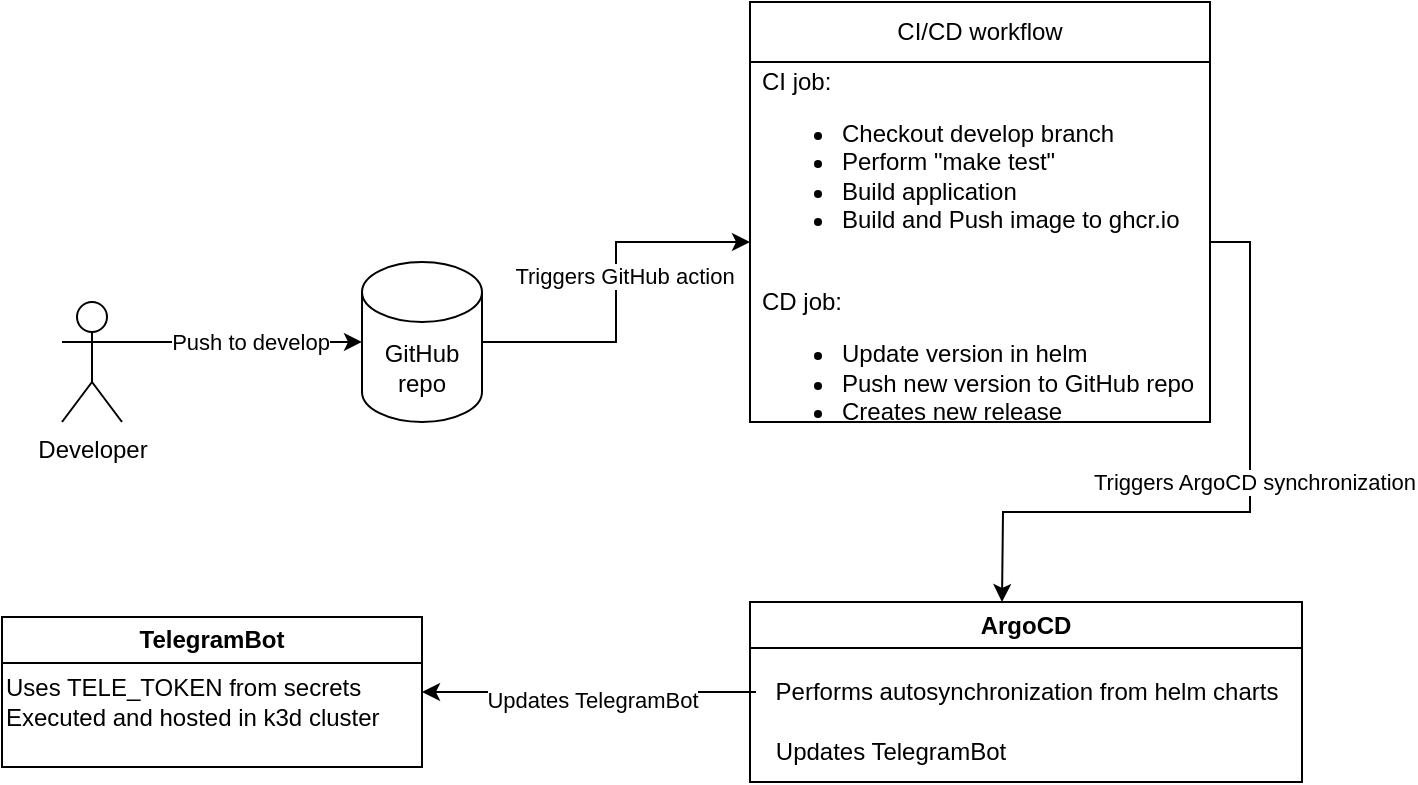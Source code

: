 <mxfile version="22.1.7" type="github">
  <diagram name="Page-1" id="t8wCQ7tXZv-2bxK0fcjP">
    <mxGraphModel dx="1562" dy="830" grid="1" gridSize="10" guides="1" tooltips="1" connect="1" arrows="1" fold="1" page="1" pageScale="1" pageWidth="827" pageHeight="1169" math="0" shadow="0">
      <root>
        <mxCell id="0" />
        <mxCell id="1" parent="0" />
        <mxCell id="9Z9TL7PvHt9BOacIorQI-5" style="edgeStyle=orthogonalEdgeStyle;rounded=0;orthogonalLoop=1;jettySize=auto;html=1;exitX=1;exitY=0.333;exitDx=0;exitDy=0;exitPerimeter=0;" edge="1" parent="1" source="9Z9TL7PvHt9BOacIorQI-1" target="9Z9TL7PvHt9BOacIorQI-6">
          <mxGeometry relative="1" as="geometry">
            <mxPoint x="170" y="290" as="targetPoint" />
          </mxGeometry>
        </mxCell>
        <mxCell id="9Z9TL7PvHt9BOacIorQI-7" value="Push to develop" style="edgeLabel;html=1;align=center;verticalAlign=middle;resizable=0;points=[];" vertex="1" connectable="0" parent="9Z9TL7PvHt9BOacIorQI-5">
          <mxGeometry x="0.067" relative="1" as="geometry">
            <mxPoint as="offset" />
          </mxGeometry>
        </mxCell>
        <mxCell id="9Z9TL7PvHt9BOacIorQI-1" value="Developer" style="shape=umlActor;verticalLabelPosition=bottom;verticalAlign=top;html=1;outlineConnect=0;" vertex="1" parent="1">
          <mxGeometry x="70" y="270" width="30" height="60" as="geometry" />
        </mxCell>
        <mxCell id="9Z9TL7PvHt9BOacIorQI-12" style="edgeStyle=orthogonalEdgeStyle;rounded=0;orthogonalLoop=1;jettySize=auto;html=1;" edge="1" parent="1" source="9Z9TL7PvHt9BOacIorQI-6" target="9Z9TL7PvHt9BOacIorQI-9">
          <mxGeometry relative="1" as="geometry" />
        </mxCell>
        <mxCell id="9Z9TL7PvHt9BOacIorQI-13" value="Triggers GitHub action" style="edgeLabel;html=1;align=center;verticalAlign=middle;resizable=0;points=[];" vertex="1" connectable="0" parent="9Z9TL7PvHt9BOacIorQI-12">
          <mxGeometry x="0.09" y="-4" relative="1" as="geometry">
            <mxPoint as="offset" />
          </mxGeometry>
        </mxCell>
        <mxCell id="9Z9TL7PvHt9BOacIorQI-6" value="GitHub repo" style="shape=cylinder3;whiteSpace=wrap;html=1;boundedLbl=1;backgroundOutline=1;size=15;" vertex="1" parent="1">
          <mxGeometry x="220" y="250" width="60" height="80" as="geometry" />
        </mxCell>
        <mxCell id="9Z9TL7PvHt9BOacIorQI-8" value="CI/CD workflow" style="swimlane;fontStyle=0;childLayout=stackLayout;horizontal=1;startSize=30;horizontalStack=0;resizeParent=1;resizeParentMax=0;resizeLast=0;collapsible=1;marginBottom=0;whiteSpace=wrap;html=1;" vertex="1" parent="1">
          <mxGeometry x="414" y="120" width="230" height="210" as="geometry" />
        </mxCell>
        <mxCell id="9Z9TL7PvHt9BOacIorQI-14" style="edgeStyle=orthogonalEdgeStyle;rounded=0;orthogonalLoop=1;jettySize=auto;html=1;exitX=1;exitY=0.5;exitDx=0;exitDy=0;" edge="1" parent="9Z9TL7PvHt9BOacIorQI-8" source="9Z9TL7PvHt9BOacIorQI-9" target="9Z9TL7PvHt9BOacIorQI-9">
          <mxGeometry relative="1" as="geometry" />
        </mxCell>
        <mxCell id="9Z9TL7PvHt9BOacIorQI-15" style="edgeStyle=orthogonalEdgeStyle;rounded=0;orthogonalLoop=1;jettySize=auto;html=1;" edge="1" parent="9Z9TL7PvHt9BOacIorQI-8" source="9Z9TL7PvHt9BOacIorQI-9">
          <mxGeometry relative="1" as="geometry">
            <mxPoint x="126" y="300" as="targetPoint" />
          </mxGeometry>
        </mxCell>
        <mxCell id="9Z9TL7PvHt9BOacIorQI-16" value="Triggers ArgoCD synchronization" style="edgeLabel;html=1;align=center;verticalAlign=middle;resizable=0;points=[];" vertex="1" connectable="0" parent="9Z9TL7PvHt9BOacIorQI-15">
          <mxGeometry x="-0.251" y="2" relative="1" as="geometry">
            <mxPoint y="19" as="offset" />
          </mxGeometry>
        </mxCell>
        <mxCell id="9Z9TL7PvHt9BOacIorQI-9" value="CI job:&lt;br&gt;&lt;ul&gt;&lt;li&gt;Checkout develop branch&lt;/li&gt;&lt;li&gt;Perform &quot;make test&quot;&lt;/li&gt;&lt;li&gt;Build application&lt;/li&gt;&lt;li&gt;Build and Push image to ghcr.io&lt;/li&gt;&lt;/ul&gt;&lt;br&gt;CD job:&lt;br&gt;&lt;ul&gt;&lt;li&gt;Update version in helm&lt;/li&gt;&lt;li&gt;Push new version to GitHub repo&lt;/li&gt;&lt;li&gt;Creates new release&lt;/li&gt;&lt;/ul&gt;" style="text;strokeColor=none;fillColor=none;align=left;verticalAlign=middle;spacingLeft=4;spacingRight=4;overflow=hidden;points=[[0,0.5],[1,0.5]];portConstraint=eastwest;rotatable=0;whiteSpace=wrap;html=1;" vertex="1" parent="9Z9TL7PvHt9BOacIorQI-8">
          <mxGeometry y="30" width="230" height="180" as="geometry" />
        </mxCell>
        <mxCell id="9Z9TL7PvHt9BOacIorQI-18" value="ArgoCD" style="swimlane;whiteSpace=wrap;html=1;" vertex="1" parent="1">
          <mxGeometry x="414" y="420" width="276" height="90" as="geometry" />
        </mxCell>
        <mxCell id="9Z9TL7PvHt9BOacIorQI-22" value="Updates TelegramBot" style="text;html=1;align=center;verticalAlign=middle;resizable=0;points=[];autosize=1;strokeColor=none;fillColor=none;" vertex="1" parent="9Z9TL7PvHt9BOacIorQI-18">
          <mxGeometry y="60" width="140" height="30" as="geometry" />
        </mxCell>
        <mxCell id="9Z9TL7PvHt9BOacIorQI-25" style="edgeStyle=orthogonalEdgeStyle;rounded=0;orthogonalLoop=1;jettySize=auto;html=1;entryX=1;entryY=0.5;entryDx=0;entryDy=0;" edge="1" parent="1" source="9Z9TL7PvHt9BOacIorQI-19" target="9Z9TL7PvHt9BOacIorQI-23">
          <mxGeometry relative="1" as="geometry" />
        </mxCell>
        <mxCell id="9Z9TL7PvHt9BOacIorQI-27" value="Updates TelegramBot" style="edgeLabel;html=1;align=center;verticalAlign=middle;resizable=0;points=[];" vertex="1" connectable="0" parent="9Z9TL7PvHt9BOacIorQI-25">
          <mxGeometry x="-0.018" y="4" relative="1" as="geometry">
            <mxPoint as="offset" />
          </mxGeometry>
        </mxCell>
        <mxCell id="9Z9TL7PvHt9BOacIorQI-19" value="Performs autosynchronization from helm charts" style="text;html=1;align=center;verticalAlign=middle;resizable=0;points=[];autosize=1;strokeColor=none;fillColor=none;" vertex="1" parent="1">
          <mxGeometry x="417" y="450" width="270" height="30" as="geometry" />
        </mxCell>
        <mxCell id="9Z9TL7PvHt9BOacIorQI-23" value="TelegramBot" style="swimlane;whiteSpace=wrap;html=1;" vertex="1" parent="1">
          <mxGeometry x="40" y="427.5" width="210" height="75" as="geometry" />
        </mxCell>
        <mxCell id="9Z9TL7PvHt9BOacIorQI-24" value="Uses TELE_TOKEN from secrets&lt;br&gt;Executed and hosted in k3d cluster" style="text;html=1;align=left;verticalAlign=middle;resizable=0;points=[];autosize=1;strokeColor=none;fillColor=none;" vertex="1" parent="9Z9TL7PvHt9BOacIorQI-23">
          <mxGeometry y="22.5" width="210" height="40" as="geometry" />
        </mxCell>
      </root>
    </mxGraphModel>
  </diagram>
</mxfile>
